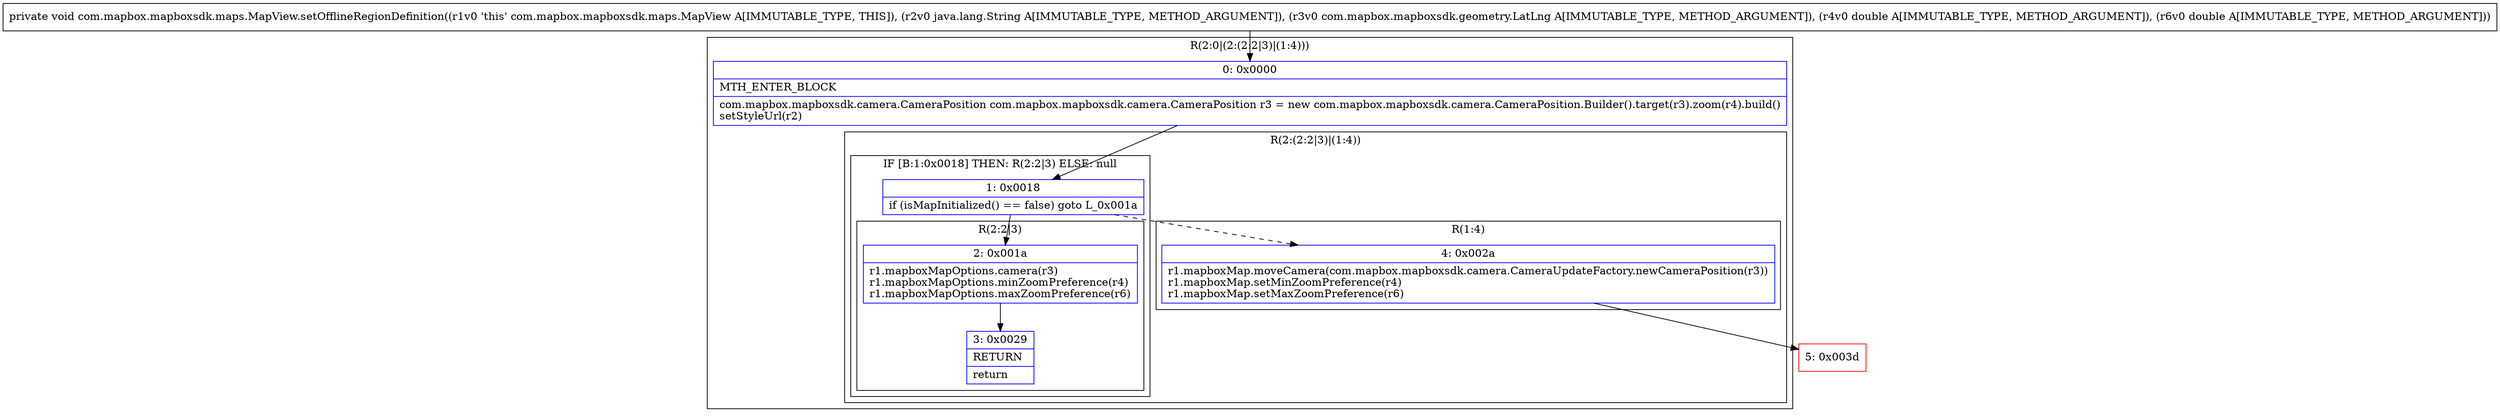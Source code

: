 digraph "CFG forcom.mapbox.mapboxsdk.maps.MapView.setOfflineRegionDefinition(Ljava\/lang\/String;Lcom\/mapbox\/mapboxsdk\/geometry\/LatLng;DD)V" {
subgraph cluster_Region_112391548 {
label = "R(2:0|(2:(2:2|3)|(1:4)))";
node [shape=record,color=blue];
Node_0 [shape=record,label="{0\:\ 0x0000|MTH_ENTER_BLOCK\l|com.mapbox.mapboxsdk.camera.CameraPosition com.mapbox.mapboxsdk.camera.CameraPosition r3 = new com.mapbox.mapboxsdk.camera.CameraPosition.Builder().target(r3).zoom(r4).build()\lsetStyleUrl(r2)\l}"];
subgraph cluster_Region_786823315 {
label = "R(2:(2:2|3)|(1:4))";
node [shape=record,color=blue];
subgraph cluster_IfRegion_1214984014 {
label = "IF [B:1:0x0018] THEN: R(2:2|3) ELSE: null";
node [shape=record,color=blue];
Node_1 [shape=record,label="{1\:\ 0x0018|if (isMapInitialized() == false) goto L_0x001a\l}"];
subgraph cluster_Region_1279585861 {
label = "R(2:2|3)";
node [shape=record,color=blue];
Node_2 [shape=record,label="{2\:\ 0x001a|r1.mapboxMapOptions.camera(r3)\lr1.mapboxMapOptions.minZoomPreference(r4)\lr1.mapboxMapOptions.maxZoomPreference(r6)\l}"];
Node_3 [shape=record,label="{3\:\ 0x0029|RETURN\l|return\l}"];
}
}
subgraph cluster_Region_1001851313 {
label = "R(1:4)";
node [shape=record,color=blue];
Node_4 [shape=record,label="{4\:\ 0x002a|r1.mapboxMap.moveCamera(com.mapbox.mapboxsdk.camera.CameraUpdateFactory.newCameraPosition(r3))\lr1.mapboxMap.setMinZoomPreference(r4)\lr1.mapboxMap.setMaxZoomPreference(r6)\l}"];
}
}
}
Node_5 [shape=record,color=red,label="{5\:\ 0x003d}"];
MethodNode[shape=record,label="{private void com.mapbox.mapboxsdk.maps.MapView.setOfflineRegionDefinition((r1v0 'this' com.mapbox.mapboxsdk.maps.MapView A[IMMUTABLE_TYPE, THIS]), (r2v0 java.lang.String A[IMMUTABLE_TYPE, METHOD_ARGUMENT]), (r3v0 com.mapbox.mapboxsdk.geometry.LatLng A[IMMUTABLE_TYPE, METHOD_ARGUMENT]), (r4v0 double A[IMMUTABLE_TYPE, METHOD_ARGUMENT]), (r6v0 double A[IMMUTABLE_TYPE, METHOD_ARGUMENT])) }"];
MethodNode -> Node_0;
Node_0 -> Node_1;
Node_1 -> Node_2;
Node_1 -> Node_4[style=dashed];
Node_2 -> Node_3;
Node_4 -> Node_5;
}

